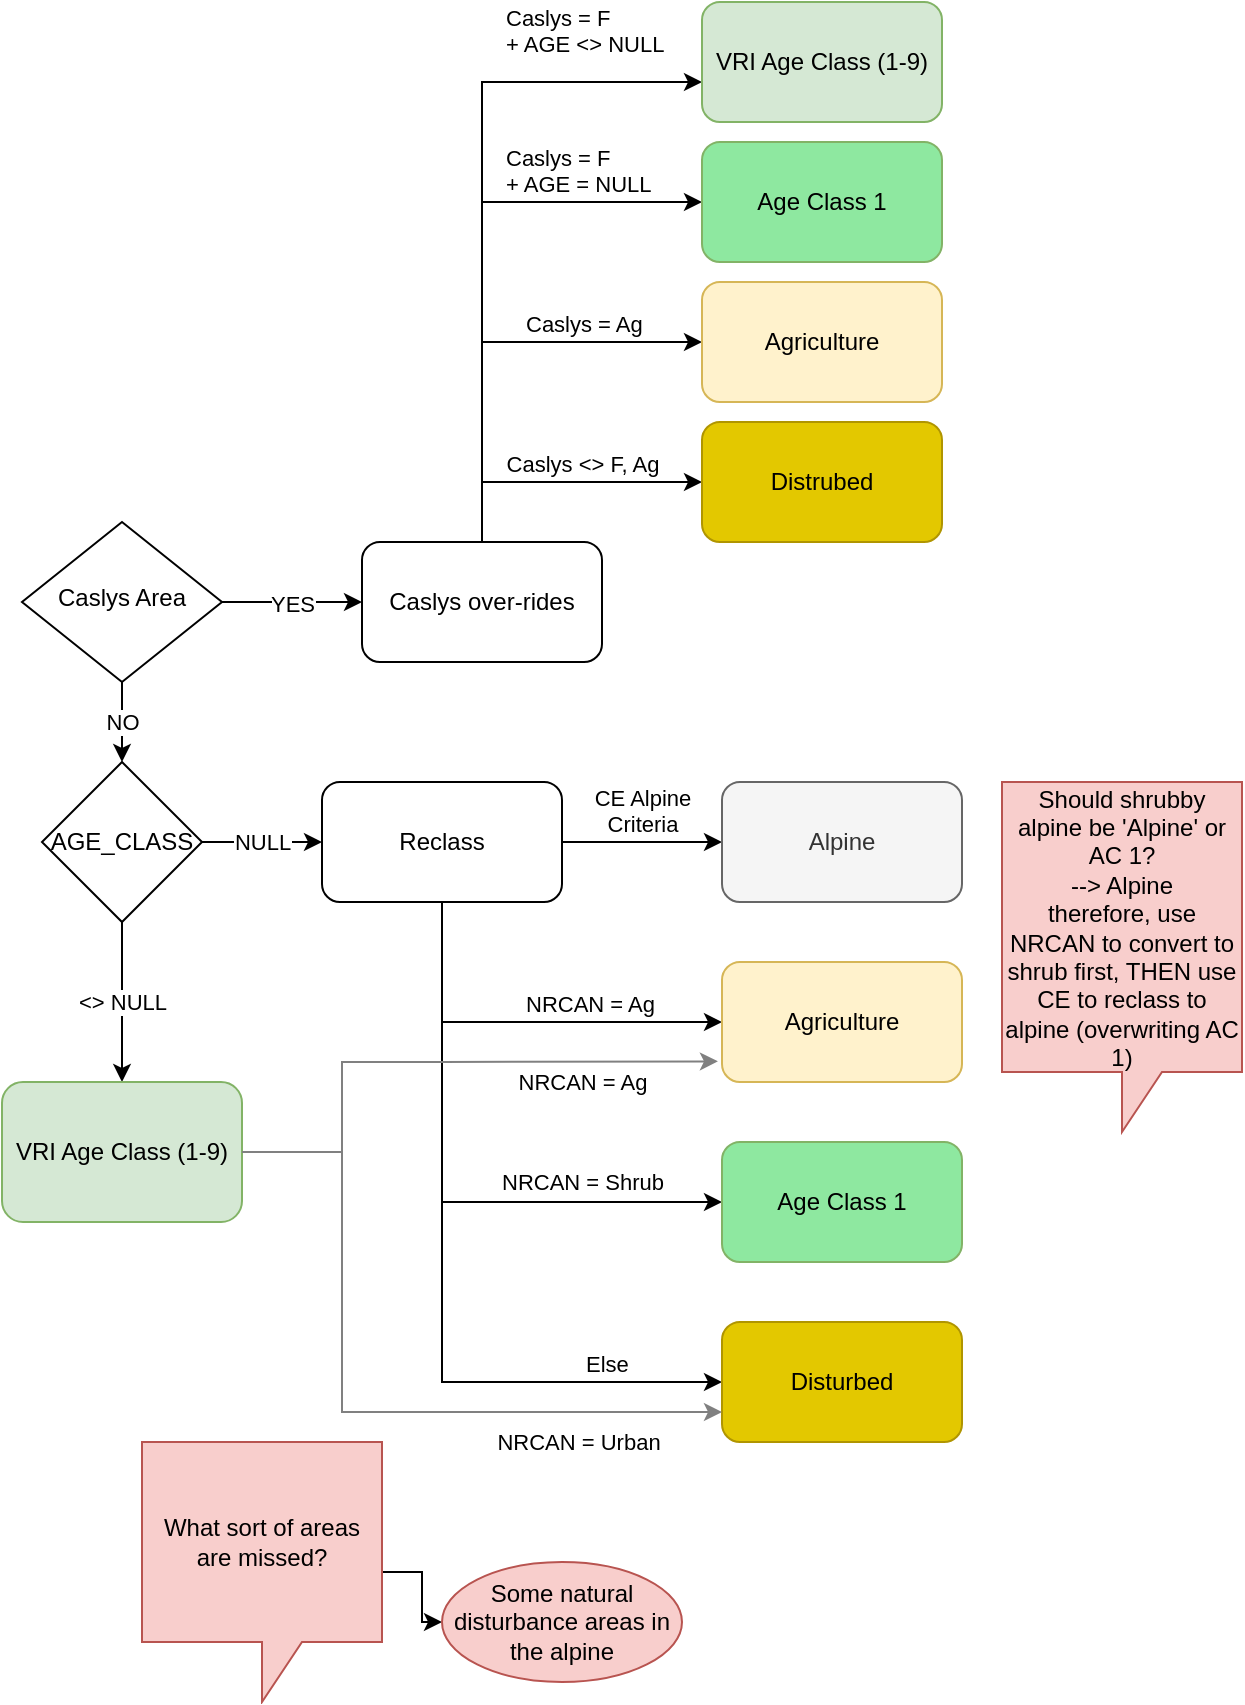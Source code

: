 <mxfile version="20.2.4" type="github">
  <diagram id="C5RBs43oDa-KdzZeNtuy" name="Page-1">
    <mxGraphModel dx="2580" dy="721" grid="1" gridSize="10" guides="1" tooltips="1" connect="1" arrows="1" fold="1" page="1" pageScale="1" pageWidth="827" pageHeight="1169" math="0" shadow="0">
      <root>
        <mxCell id="WIyWlLk6GJQsqaUBKTNV-0" />
        <mxCell id="WIyWlLk6GJQsqaUBKTNV-1" parent="WIyWlLk6GJQsqaUBKTNV-0" />
        <mxCell id="ueiq7wPYFO3_b5HzsMcq-4" value="CE Alpine&lt;br&gt;Criteria" style="edgeStyle=orthogonalEdgeStyle;rounded=0;orthogonalLoop=1;jettySize=auto;html=1;verticalAlign=bottom;" parent="WIyWlLk6GJQsqaUBKTNV-1" source="ueiq7wPYFO3_b5HzsMcq-1" target="ueiq7wPYFO3_b5HzsMcq-3" edge="1">
          <mxGeometry relative="1" as="geometry" />
        </mxCell>
        <mxCell id="ueiq7wPYFO3_b5HzsMcq-6" value="NRCAN = Ag" style="edgeStyle=orthogonalEdgeStyle;rounded=0;orthogonalLoop=1;jettySize=auto;html=1;labelPosition=right;verticalLabelPosition=top;align=left;verticalAlign=bottom;entryX=0;entryY=0.5;entryDx=0;entryDy=0;" parent="WIyWlLk6GJQsqaUBKTNV-1" source="ueiq7wPYFO3_b5HzsMcq-1" target="u6n3ilZ5qnTQI06MdBP8-13" edge="1">
          <mxGeometry x="0.0" relative="1" as="geometry">
            <Array as="points">
              <mxPoint x="-400" y="530" />
            </Array>
            <mxPoint x="-260" y="570" as="targetPoint" />
            <mxPoint as="offset" />
          </mxGeometry>
        </mxCell>
        <mxCell id="ueiq7wPYFO3_b5HzsMcq-9" value="NRCAN = Shrub" style="edgeStyle=orthogonalEdgeStyle;rounded=0;orthogonalLoop=1;jettySize=auto;html=1;" parent="WIyWlLk6GJQsqaUBKTNV-1" source="ueiq7wPYFO3_b5HzsMcq-1" target="ueiq7wPYFO3_b5HzsMcq-8" edge="1">
          <mxGeometry x="0.515" y="10" relative="1" as="geometry">
            <Array as="points">
              <mxPoint x="-400" y="620" />
            </Array>
            <mxPoint as="offset" />
          </mxGeometry>
        </mxCell>
        <mxCell id="u6n3ilZ5qnTQI06MdBP8-18" value="Else" style="edgeStyle=orthogonalEdgeStyle;rounded=0;orthogonalLoop=1;jettySize=auto;html=1;labelPosition=right;verticalLabelPosition=top;align=left;verticalAlign=bottom;" parent="WIyWlLk6GJQsqaUBKTNV-1" source="ueiq7wPYFO3_b5HzsMcq-1" target="u6n3ilZ5qnTQI06MdBP8-17" edge="1">
          <mxGeometry x="0.632" relative="1" as="geometry">
            <Array as="points">
              <mxPoint x="-400" y="710" />
            </Array>
            <mxPoint as="offset" />
          </mxGeometry>
        </mxCell>
        <mxCell id="ueiq7wPYFO3_b5HzsMcq-1" value="Reclass" style="whiteSpace=wrap;html=1;rounded=1;" parent="WIyWlLk6GJQsqaUBKTNV-1" vertex="1">
          <mxGeometry x="-460" y="410" width="120" height="60" as="geometry" />
        </mxCell>
        <mxCell id="ueiq7wPYFO3_b5HzsMcq-3" value="Alpine" style="whiteSpace=wrap;html=1;rounded=1;fillColor=#f5f5f5;fontColor=#333333;strokeColor=#666666;" parent="WIyWlLk6GJQsqaUBKTNV-1" vertex="1">
          <mxGeometry x="-260" y="410" width="120" height="60" as="geometry" />
        </mxCell>
        <mxCell id="ueiq7wPYFO3_b5HzsMcq-8" value="Age Class 1" style="whiteSpace=wrap;html=1;rounded=1;fillColor=#8EE8A0;strokeColor=#82b366;" parent="WIyWlLk6GJQsqaUBKTNV-1" vertex="1">
          <mxGeometry x="-260" y="590" width="120" height="60" as="geometry" />
        </mxCell>
        <mxCell id="ueiq7wPYFO3_b5HzsMcq-10" value="Caslys = Ag" style="edgeStyle=orthogonalEdgeStyle;rounded=0;orthogonalLoop=1;jettySize=auto;html=1;verticalAlign=bottom;labelPosition=right;verticalLabelPosition=top;align=left;" parent="WIyWlLk6GJQsqaUBKTNV-1" source="ueiq7wPYFO3_b5HzsMcq-11" target="ueiq7wPYFO3_b5HzsMcq-12" edge="1">
          <mxGeometry x="0.143" relative="1" as="geometry">
            <Array as="points">
              <mxPoint x="-380" y="190" />
            </Array>
            <mxPoint as="offset" />
          </mxGeometry>
        </mxCell>
        <mxCell id="ueiq7wPYFO3_b5HzsMcq-14" value="Caslys = F&lt;br&gt;+ AGE &amp;lt;&amp;gt; NULL" style="edgeStyle=orthogonalEdgeStyle;rounded=0;orthogonalLoop=1;jettySize=auto;html=1;verticalAlign=bottom;labelPosition=right;verticalLabelPosition=top;align=left;" parent="WIyWlLk6GJQsqaUBKTNV-1" source="ueiq7wPYFO3_b5HzsMcq-11" target="ueiq7wPYFO3_b5HzsMcq-13" edge="1">
          <mxGeometry x="0.412" y="10" relative="1" as="geometry">
            <Array as="points">
              <mxPoint x="-380" y="60" />
            </Array>
            <mxPoint as="offset" />
          </mxGeometry>
        </mxCell>
        <mxCell id="MSuP2Gb16X77tuDf0hlv-3" value="Caslys &amp;lt;&amp;gt; F, Ag" style="edgeStyle=orthogonalEdgeStyle;rounded=0;orthogonalLoop=1;jettySize=auto;html=1;verticalAlign=bottom;" parent="WIyWlLk6GJQsqaUBKTNV-1" source="ueiq7wPYFO3_b5HzsMcq-11" target="MSuP2Gb16X77tuDf0hlv-2" edge="1">
          <mxGeometry x="0.143" relative="1" as="geometry">
            <Array as="points">
              <mxPoint x="-380" y="260" />
            </Array>
            <mxPoint as="offset" />
          </mxGeometry>
        </mxCell>
        <mxCell id="ueiq7wPYFO3_b5HzsMcq-11" value="Caslys over-rides" style="whiteSpace=wrap;html=1;rounded=1;" parent="WIyWlLk6GJQsqaUBKTNV-1" vertex="1">
          <mxGeometry x="-440" y="290" width="120" height="60" as="geometry" />
        </mxCell>
        <mxCell id="ueiq7wPYFO3_b5HzsMcq-12" value="Agriculture" style="whiteSpace=wrap;html=1;rounded=1;labelBackgroundColor=none;fillColor=#fff2cc;strokeColor=#d6b656;" parent="WIyWlLk6GJQsqaUBKTNV-1" vertex="1">
          <mxGeometry x="-270" y="160" width="120" height="60" as="geometry" />
        </mxCell>
        <mxCell id="ueiq7wPYFO3_b5HzsMcq-13" value="VRI Age Class (1-9)" style="whiteSpace=wrap;html=1;rounded=1;fillColor=#d5e8d4;strokeColor=#82b366;" parent="WIyWlLk6GJQsqaUBKTNV-1" vertex="1">
          <mxGeometry x="-270" y="20" width="120" height="60" as="geometry" />
        </mxCell>
        <mxCell id="u6n3ilZ5qnTQI06MdBP8-2" value="NO" style="edgeStyle=orthogonalEdgeStyle;rounded=0;orthogonalLoop=1;jettySize=auto;html=1;" parent="WIyWlLk6GJQsqaUBKTNV-1" source="u6n3ilZ5qnTQI06MdBP8-1" target="u6n3ilZ5qnTQI06MdBP8-7" edge="1">
          <mxGeometry relative="1" as="geometry">
            <mxPoint x="-560" y="430" as="targetPoint" />
          </mxGeometry>
        </mxCell>
        <mxCell id="u6n3ilZ5qnTQI06MdBP8-4" value="YES" style="edgeStyle=orthogonalEdgeStyle;rounded=0;orthogonalLoop=1;jettySize=auto;html=1;" parent="WIyWlLk6GJQsqaUBKTNV-1" source="u6n3ilZ5qnTQI06MdBP8-1" edge="1">
          <mxGeometry relative="1" as="geometry">
            <mxPoint x="-440" y="320" as="targetPoint" />
          </mxGeometry>
        </mxCell>
        <mxCell id="u6n3ilZ5qnTQI06MdBP8-1" value="Caslys Area" style="rhombus;whiteSpace=wrap;html=1;shadow=0;fontFamily=Helvetica;fontSize=12;align=center;strokeWidth=1;spacing=6;spacingTop=-4;" parent="WIyWlLk6GJQsqaUBKTNV-1" vertex="1">
          <mxGeometry x="-610" y="280" width="100" height="80" as="geometry" />
        </mxCell>
        <mxCell id="u6n3ilZ5qnTQI06MdBP8-8" value="NULL" style="edgeStyle=orthogonalEdgeStyle;rounded=0;orthogonalLoop=1;jettySize=auto;html=1;" parent="WIyWlLk6GJQsqaUBKTNV-1" source="u6n3ilZ5qnTQI06MdBP8-7" target="ueiq7wPYFO3_b5HzsMcq-1" edge="1">
          <mxGeometry relative="1" as="geometry" />
        </mxCell>
        <mxCell id="u6n3ilZ5qnTQI06MdBP8-15" value="&amp;lt;&amp;gt; NULL" style="edgeStyle=orthogonalEdgeStyle;rounded=0;orthogonalLoop=1;jettySize=auto;html=1;" parent="WIyWlLk6GJQsqaUBKTNV-1" source="u6n3ilZ5qnTQI06MdBP8-7" target="u6n3ilZ5qnTQI06MdBP8-12" edge="1">
          <mxGeometry relative="1" as="geometry" />
        </mxCell>
        <mxCell id="u6n3ilZ5qnTQI06MdBP8-7" value="AGE_CLASS" style="rhombus;whiteSpace=wrap;html=1;labelBackgroundColor=none;" parent="WIyWlLk6GJQsqaUBKTNV-1" vertex="1">
          <mxGeometry x="-600" y="400" width="80" height="80" as="geometry" />
        </mxCell>
        <mxCell id="1-B6I3vOIJy5WYEq4Dby-1" value="" style="edgeStyle=orthogonalEdgeStyle;rounded=0;orthogonalLoop=1;jettySize=auto;html=1;entryX=-0.017;entryY=0.828;entryDx=0;entryDy=0;entryPerimeter=0;strokeColor=#808080;" edge="1" parent="WIyWlLk6GJQsqaUBKTNV-1" source="u6n3ilZ5qnTQI06MdBP8-12" target="u6n3ilZ5qnTQI06MdBP8-13">
          <mxGeometry relative="1" as="geometry">
            <mxPoint x="-400" y="530" as="targetPoint" />
            <Array as="points">
              <mxPoint x="-450" y="595" />
              <mxPoint x="-450" y="550" />
              <mxPoint x="-400" y="550" />
            </Array>
          </mxGeometry>
        </mxCell>
        <mxCell id="1-B6I3vOIJy5WYEq4Dby-4" value="&lt;span style=&quot;text-align: left;&quot;&gt;NRCAN = Ag&lt;/span&gt;" style="edgeLabel;html=1;align=center;verticalAlign=middle;resizable=0;points=[];" vertex="1" connectable="0" parent="1-B6I3vOIJy5WYEq4Dby-1">
          <mxGeometry x="0.259" y="1" relative="1" as="geometry">
            <mxPoint x="37" y="11" as="offset" />
          </mxGeometry>
        </mxCell>
        <mxCell id="u6n3ilZ5qnTQI06MdBP8-12" value="VRI Age Class (1-9)" style="whiteSpace=wrap;html=1;rounded=1;fillColor=#d5e8d4;strokeColor=#82b366;" parent="WIyWlLk6GJQsqaUBKTNV-1" vertex="1">
          <mxGeometry x="-620" y="560" width="120" height="70" as="geometry" />
        </mxCell>
        <mxCell id="u6n3ilZ5qnTQI06MdBP8-13" value="Agriculture" style="whiteSpace=wrap;html=1;rounded=1;labelBackgroundColor=none;fillColor=#fff2cc;strokeColor=#d6b656;" parent="WIyWlLk6GJQsqaUBKTNV-1" vertex="1">
          <mxGeometry x="-260" y="500" width="120" height="60" as="geometry" />
        </mxCell>
        <mxCell id="u6n3ilZ5qnTQI06MdBP8-17" value="Disturbed" style="whiteSpace=wrap;html=1;rounded=1;fillColor=#e3c800;strokeColor=#B09500;fontColor=#000000;" parent="WIyWlLk6GJQsqaUBKTNV-1" vertex="1">
          <mxGeometry x="-260" y="680" width="120" height="60" as="geometry" />
        </mxCell>
        <mxCell id="u6n3ilZ5qnTQI06MdBP8-21" value="&lt;span style=&quot;color: rgb(0, 0, 0); font-family: Helvetica; font-size: 12px; font-style: normal; font-variant-ligatures: normal; font-variant-caps: normal; font-weight: 400; letter-spacing: normal; orphans: 2; text-align: center; text-indent: 0px; text-transform: none; widows: 2; word-spacing: 0px; -webkit-text-stroke-width: 0px; text-decoration-thickness: initial; text-decoration-style: initial; text-decoration-color: initial; float: none; display: inline !important;&quot;&gt;Should shrubby alpine be &#39;Alpine&#39; or AC 1?&lt;br&gt;--&amp;gt; Alpine&lt;br&gt;therefore, use NRCAN to convert to shrub first, THEN use CE to reclass to alpine (overwriting AC 1)&lt;br&gt;&lt;/span&gt;" style="shape=callout;whiteSpace=wrap;html=1;perimeter=calloutPerimeter;labelBackgroundColor=none;fillColor=#f8cecc;strokeColor=#b85450;" parent="WIyWlLk6GJQsqaUBKTNV-1" vertex="1">
          <mxGeometry x="-120" y="410" width="120" height="175" as="geometry" />
        </mxCell>
        <mxCell id="u6n3ilZ5qnTQI06MdBP8-26" value="" style="edgeStyle=orthogonalEdgeStyle;rounded=0;orthogonalLoop=1;jettySize=auto;html=1;" parent="WIyWlLk6GJQsqaUBKTNV-1" source="u6n3ilZ5qnTQI06MdBP8-24" target="u6n3ilZ5qnTQI06MdBP8-25" edge="1">
          <mxGeometry relative="1" as="geometry" />
        </mxCell>
        <mxCell id="u6n3ilZ5qnTQI06MdBP8-24" value="What sort of areas are missed?" style="shape=callout;whiteSpace=wrap;html=1;perimeter=calloutPerimeter;labelBackgroundColor=none;fillColor=#f8cecc;strokeColor=#b85450;" parent="WIyWlLk6GJQsqaUBKTNV-1" vertex="1">
          <mxGeometry x="-550" y="740" width="120" height="130" as="geometry" />
        </mxCell>
        <mxCell id="u6n3ilZ5qnTQI06MdBP8-25" value="Some natural disturbance areas in the alpine" style="ellipse;whiteSpace=wrap;html=1;fillColor=#f8cecc;strokeColor=#b85450;labelBackgroundColor=none;" parent="WIyWlLk6GJQsqaUBKTNV-1" vertex="1">
          <mxGeometry x="-400" y="800" width="120" height="60" as="geometry" />
        </mxCell>
        <mxCell id="MSuP2Gb16X77tuDf0hlv-0" value="Caslys = F&lt;br&gt;+ AGE = NULL" style="edgeStyle=orthogonalEdgeStyle;rounded=0;orthogonalLoop=1;jettySize=auto;html=1;verticalAlign=bottom;labelPosition=right;verticalLabelPosition=top;align=left;" parent="WIyWlLk6GJQsqaUBKTNV-1" target="MSuP2Gb16X77tuDf0hlv-1" edge="1">
          <mxGeometry x="0.286" relative="1" as="geometry">
            <Array as="points">
              <mxPoint x="-380" y="120" />
            </Array>
            <mxPoint as="offset" />
            <mxPoint x="-380" y="290" as="sourcePoint" />
          </mxGeometry>
        </mxCell>
        <mxCell id="MSuP2Gb16X77tuDf0hlv-1" value="Age Class 1" style="whiteSpace=wrap;html=1;rounded=1;fillColor=#8EE8A0;strokeColor=#82b366;" parent="WIyWlLk6GJQsqaUBKTNV-1" vertex="1">
          <mxGeometry x="-270" y="90" width="120" height="60" as="geometry" />
        </mxCell>
        <mxCell id="MSuP2Gb16X77tuDf0hlv-2" value="Distrubed" style="whiteSpace=wrap;html=1;rounded=1;fillColor=#e3c800;strokeColor=#B09500;fontColor=#000000;" parent="WIyWlLk6GJQsqaUBKTNV-1" vertex="1">
          <mxGeometry x="-270" y="230" width="120" height="60" as="geometry" />
        </mxCell>
        <mxCell id="1-B6I3vOIJy5WYEq4Dby-3" value="" style="edgeStyle=orthogonalEdgeStyle;rounded=0;orthogonalLoop=1;jettySize=auto;html=1;strokeColor=#808080;entryX=0;entryY=0.75;entryDx=0;entryDy=0;" edge="1" parent="WIyWlLk6GJQsqaUBKTNV-1" source="u6n3ilZ5qnTQI06MdBP8-12" target="u6n3ilZ5qnTQI06MdBP8-17">
          <mxGeometry relative="1" as="geometry">
            <mxPoint x="-500" y="590" as="sourcePoint" />
            <mxPoint x="-400" y="710" as="targetPoint" />
            <Array as="points">
              <mxPoint x="-450" y="595" />
              <mxPoint x="-450" y="725" />
            </Array>
          </mxGeometry>
        </mxCell>
        <mxCell id="1-B6I3vOIJy5WYEq4Dby-5" value="NRCAN = Urban" style="edgeLabel;html=1;align=center;verticalAlign=middle;resizable=0;points=[];" vertex="1" connectable="0" parent="1-B6I3vOIJy5WYEq4Dby-3">
          <mxGeometry x="0.608" y="2" relative="1" as="geometry">
            <mxPoint y="17" as="offset" />
          </mxGeometry>
        </mxCell>
      </root>
    </mxGraphModel>
  </diagram>
</mxfile>

